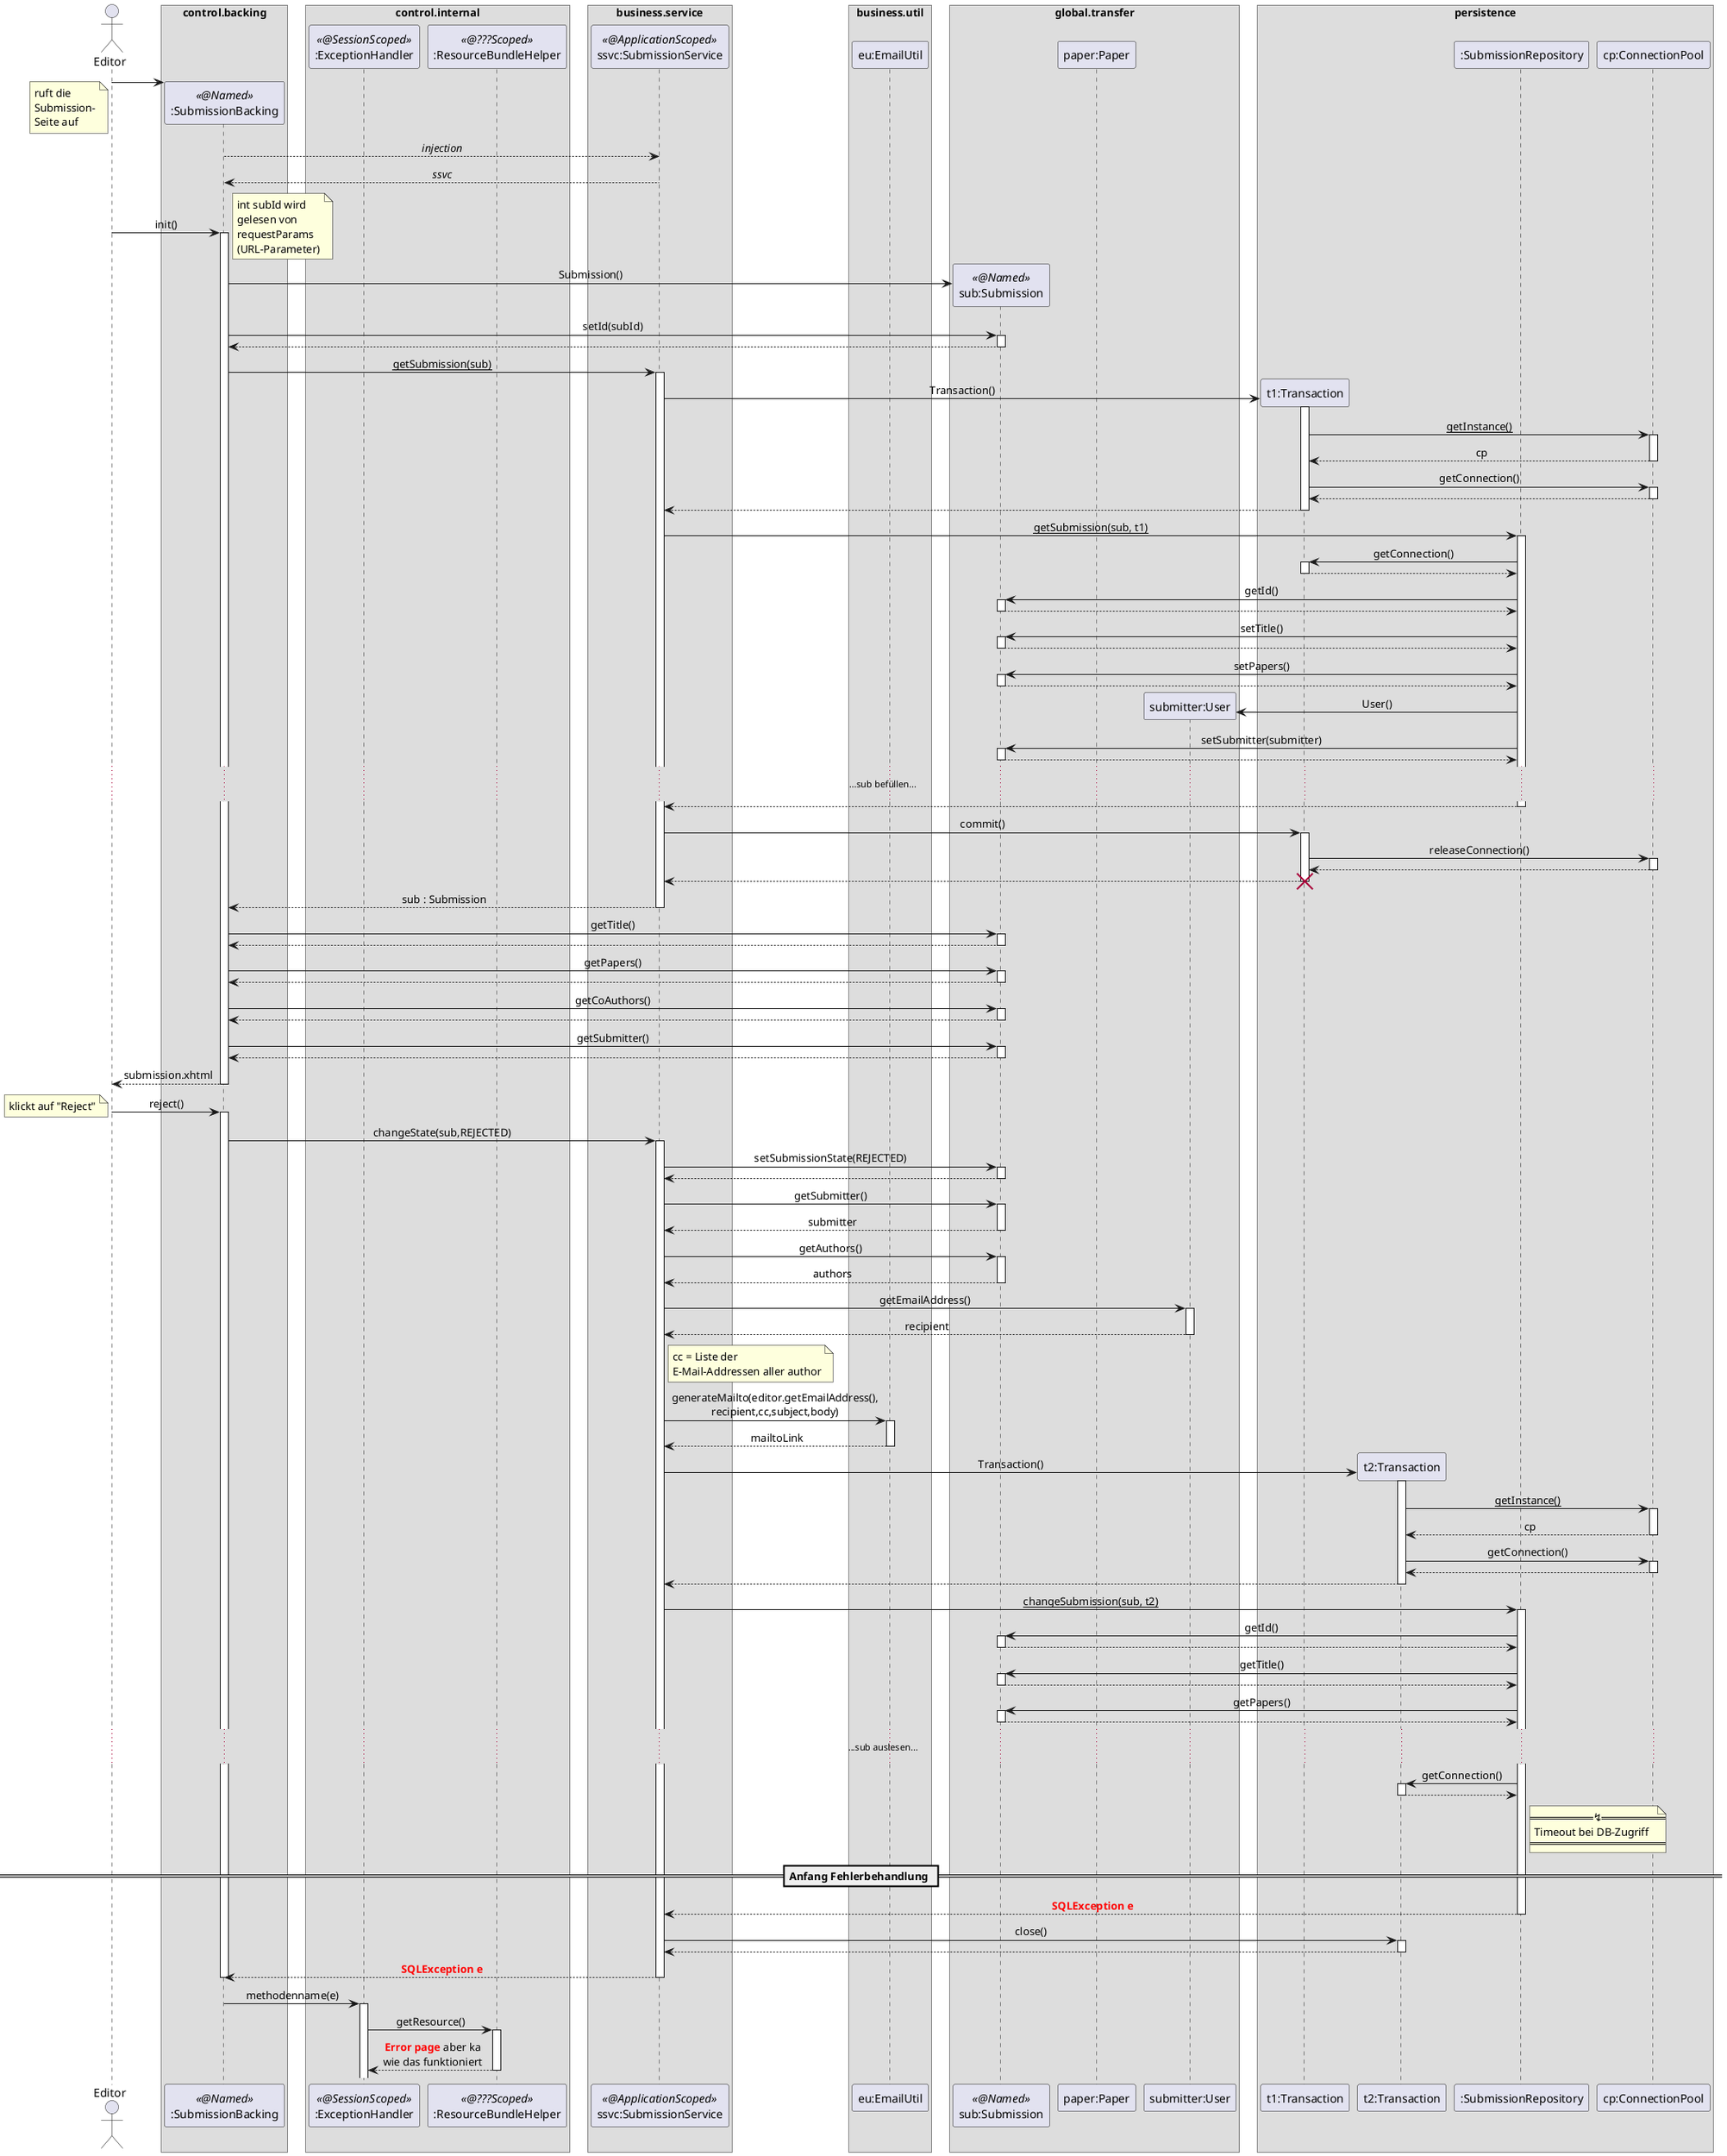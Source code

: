 @startuml
'https://plantuml.com/sequence-diagram

'!theme aws-orange
skinparam sequenceMessageAlign center
skinparam BoxPadding 10
'skinparam LifelineStrategy nosolid
'autonumber
'autoactivate on
'hide footbox

actor Editor as editor

box "control.backing"
    participant ":SubmissionBacking" as sb << @Named >>
end box
box "control.internal"
    participant ":ExceptionHandler" as eh << @SessionScoped >>
    participant ":ResourceBundleHelper" as rh << @???Scoped >>
end box
'box "???"
'    participant ":ResourceBundle" as rscBundle
'end box
box "business.service"
    participant "ssvc:SubmissionService" as ssvc << @ApplicationScoped >>
end box
box "business.util"
    participant "eu:EmailUtil" as eu
end box
box "global.transfer"
    participant "sub:Submission" as sub << @Named >>
    participant "paper:Paper" as paper
    participant "submitter:User" as submitter
end box
box persistence
    participant "t1:Transaction" as t1
    participant "t2:Transaction" as t2
    participant ":SubmissionRepository" as sr
    participant "cp:ConnectionPool" as cp
end box

create sb
editor -> sb
note left
    ruft die
    Submission-
    Seite auf
end note
sb --> ssvc : //injection//
return //ssvc//
editor -> sb : init()
activate sb
    note right
        int subId wird
        gelesen von
        requestParams
        (URL-Parameter)
    end note
    sb -> sub ** : Submission()
    sb -> sub : setId(subId)
    activate sub
    return
    sb -> ssvc : __getSubmission(sub)__
    activate ssvc
        ssvc -> t1 ** : Transaction()
        activate t1
            t1 -> cp : __getInstance()__
            activate cp
            return cp
            t1 -> cp : getConnection()
            activate cp
            return
        return
        ssvc -> sr : __getSubmission(sub, t1)__
        activate sr
            sr -> t1 ++ : getConnection()
            return
            sr -> sub : getId()
            activate sub
            return
            sr -> sub : setTitle()
            activate sub
            return
            sr -> sub : setPapers()
            activate sub
            return
            sr -> submitter ** : User()
            sr -> sub : setSubmitter(submitter)
            activate sub
            return
            ......sub befüllen......
        return
        ssvc -> t1 ++ : commit()
            t1 -> cp ++ : releaseConnection()
            return
        return
        destroy t1
    return sub : Submission
    sb -> sub ++ : getTitle()
    return
    sb -> sub ++ : getPapers()
    return
    sb -> sub ++ : getCoAuthors()
    return
    sb -> sub ++ : getSubmitter()
    return
return submission.xhtml


editor -> sb : reject()
note left
    klickt auf "Reject"
end note
activate sb
    sb -> ssvc : changeState(sub,REJECTED)
    activate ssvc
        ssvc -> sub ++ : setSubmissionState(REJECTED)
        return
        ssvc -> sub : getSubmitter()
        activate sub
        return submitter
        ssvc -> sub : getAuthors()
        activate sub
        return authors
        ssvc -> submitter : getEmailAddress()
        activate submitter
        return recipient
        note right of ssvc
            cc = Liste der
            E-Mail-Addressen aller author
        end note
'        subService -> rscBundle : getRejectionEmailSubject()
'        activate rscBundle
'        return subject
'        subService -> rscBundle : getRejectionEmailBody()
'        activate rscBundle
'        return body

        ssvc -> eu : generateMailto(editor.getEmailAddress(),\nrecipient,cc,subject,body)
        activate eu
        return mailtoLink

        ssvc -> t2 ** : Transaction()
        activate t2
            t2 -> cp : __getInstance()__
            activate cp
            return cp
            t2 -> cp : getConnection()
            activate cp
            return
        return

        ssvc -> sr : __changeSubmission(sub, t2)__
        activate sr
            sr -> sub ++ : getId()
            return
            sr -> sub ++ : getTitle()
            return
            sr -> sub ++ : getPapers()
            return
            ......sub auslesen......
            sr -> t2 ++ : getConnection()
            return

        note right of sr
        == ↯ ==
        Timeout bei DB-Zugriff
        ====
        end note

== Anfang Fehlerbehandlung ==
        return <font color=red><b>SQLException e

        ssvc -> t2 ++ : close()
        return

    return <font color=red><b>SQLException e
deactivate sb

sb -> eh ++ : methodenname(e)
'todo methodenname

eh -> rh ++ : getResource()
return <font color=red><b>Error page</font> aber ka\nwie das funktioniert

'note left
'Die Ablehnung war
'nicht erfolgreich
'end note


@enduml